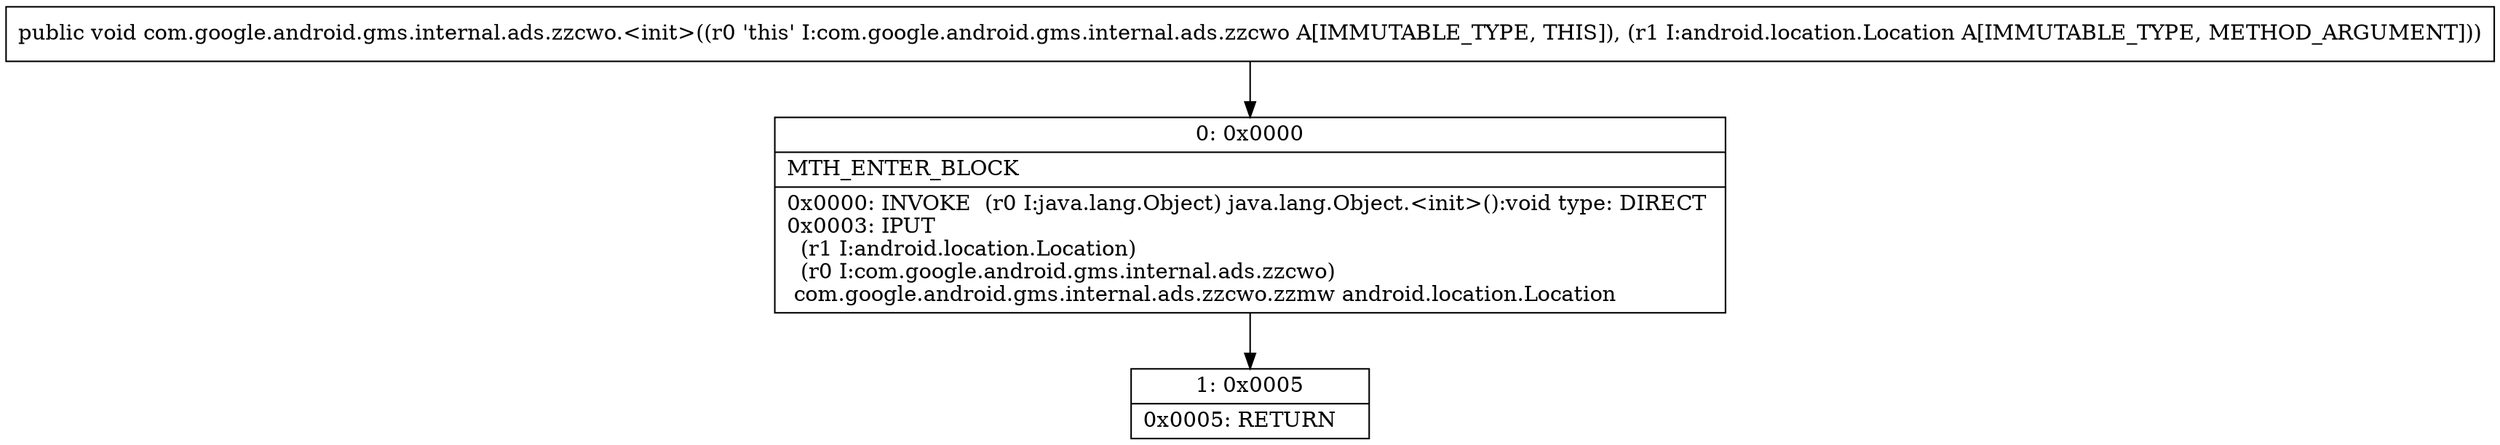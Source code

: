 digraph "CFG forcom.google.android.gms.internal.ads.zzcwo.\<init\>(Landroid\/location\/Location;)V" {
Node_0 [shape=record,label="{0\:\ 0x0000|MTH_ENTER_BLOCK\l|0x0000: INVOKE  (r0 I:java.lang.Object) java.lang.Object.\<init\>():void type: DIRECT \l0x0003: IPUT  \l  (r1 I:android.location.Location)\l  (r0 I:com.google.android.gms.internal.ads.zzcwo)\l com.google.android.gms.internal.ads.zzcwo.zzmw android.location.Location \l}"];
Node_1 [shape=record,label="{1\:\ 0x0005|0x0005: RETURN   \l}"];
MethodNode[shape=record,label="{public void com.google.android.gms.internal.ads.zzcwo.\<init\>((r0 'this' I:com.google.android.gms.internal.ads.zzcwo A[IMMUTABLE_TYPE, THIS]), (r1 I:android.location.Location A[IMMUTABLE_TYPE, METHOD_ARGUMENT])) }"];
MethodNode -> Node_0;
Node_0 -> Node_1;
}

